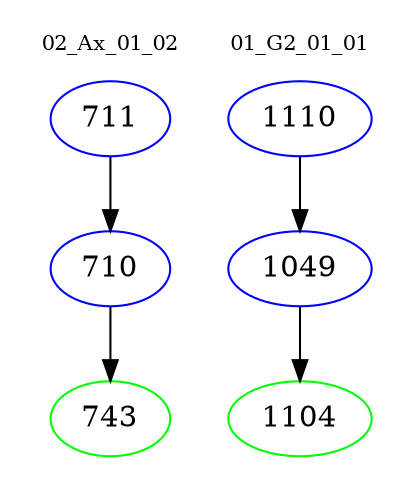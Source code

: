 digraph{
subgraph cluster_0 {
color = white
label = "02_Ax_01_02";
fontsize=10;
T0_711 [label="711", color="blue"]
T0_711 -> T0_710 [color="black"]
T0_710 [label="710", color="blue"]
T0_710 -> T0_743 [color="black"]
T0_743 [label="743", color="green"]
}
subgraph cluster_1 {
color = white
label = "01_G2_01_01";
fontsize=10;
T1_1110 [label="1110", color="blue"]
T1_1110 -> T1_1049 [color="black"]
T1_1049 [label="1049", color="blue"]
T1_1049 -> T1_1104 [color="black"]
T1_1104 [label="1104", color="green"]
}
}
